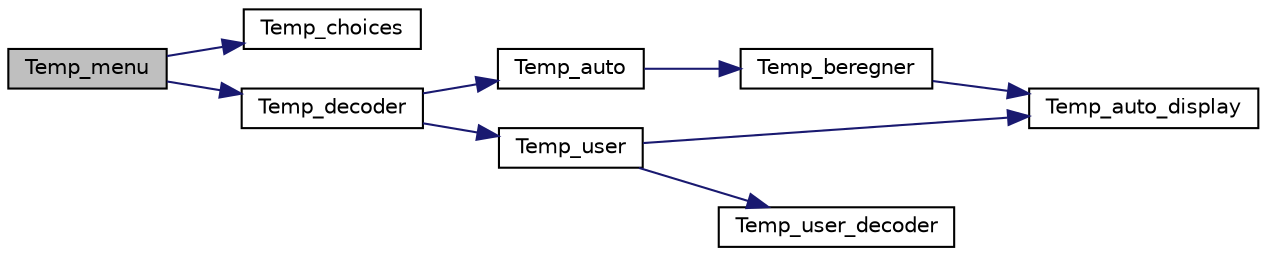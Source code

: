digraph "Temp_menu"
{
 // LATEX_PDF_SIZE
  edge [fontname="Helvetica",fontsize="10",labelfontname="Helvetica",labelfontsize="10"];
  node [fontname="Helvetica",fontsize="10",shape=record];
  rankdir="LR";
  Node0 [label="Temp_menu",height=0.2,width=0.4,color="black", fillcolor="grey75", style="filled", fontcolor="black",tooltip="Temp_menu."];
  Node0 -> Node1 [color="midnightblue",fontsize="10",style="solid"];
  Node1 [label="Temp_choices",height=0.2,width=0.4,color="black", fillcolor="white", style="filled",URL="$_temp__choices_8c.html#aacd2feb997d8a91b673e3dc11e024306",tooltip="Temp_choices."];
  Node0 -> Node2 [color="midnightblue",fontsize="10",style="solid"];
  Node2 [label="Temp_decoder",height=0.2,width=0.4,color="black", fillcolor="white", style="filled",URL="$_temp__decoder_8c.html#a47a45294c125cf7d33cd16a5ed5e2390",tooltip="Temp_decoder."];
  Node2 -> Node3 [color="midnightblue",fontsize="10",style="solid"];
  Node3 [label="Temp_auto",height=0.2,width=0.4,color="black", fillcolor="white", style="filled",URL="$_temp__auto_8c.html#a64af0c7a71d6a09b9da097d01d06d2ca",tooltip=" "];
  Node3 -> Node4 [color="midnightblue",fontsize="10",style="solid"];
  Node4 [label="Temp_beregner",height=0.2,width=0.4,color="black", fillcolor="white", style="filled",URL="$_temp__beregner_8c.html#a99c92d177703f8065ced3d26f72a035f",tooltip=" "];
  Node4 -> Node5 [color="midnightblue",fontsize="10",style="solid"];
  Node5 [label="Temp_auto_display",height=0.2,width=0.4,color="black", fillcolor="white", style="filled",URL="$_temp__auto__display_8c.html#a5cca148d305d164437175e94a08db343",tooltip=" "];
  Node2 -> Node6 [color="midnightblue",fontsize="10",style="solid"];
  Node6 [label="Temp_user",height=0.2,width=0.4,color="black", fillcolor="white", style="filled",URL="$_temp__user_8c.html#aaa0897e2438c0ee0c669544f5c6d59b5",tooltip="Temp_user."];
  Node6 -> Node5 [color="midnightblue",fontsize="10",style="solid"];
  Node6 -> Node7 [color="midnightblue",fontsize="10",style="solid"];
  Node7 [label="Temp_user_decoder",height=0.2,width=0.4,color="black", fillcolor="white", style="filled",URL="$_temp__user__decoder_8c.html#a5f20ab39174bfd8568842780ba7f98ab",tooltip=" "];
}

